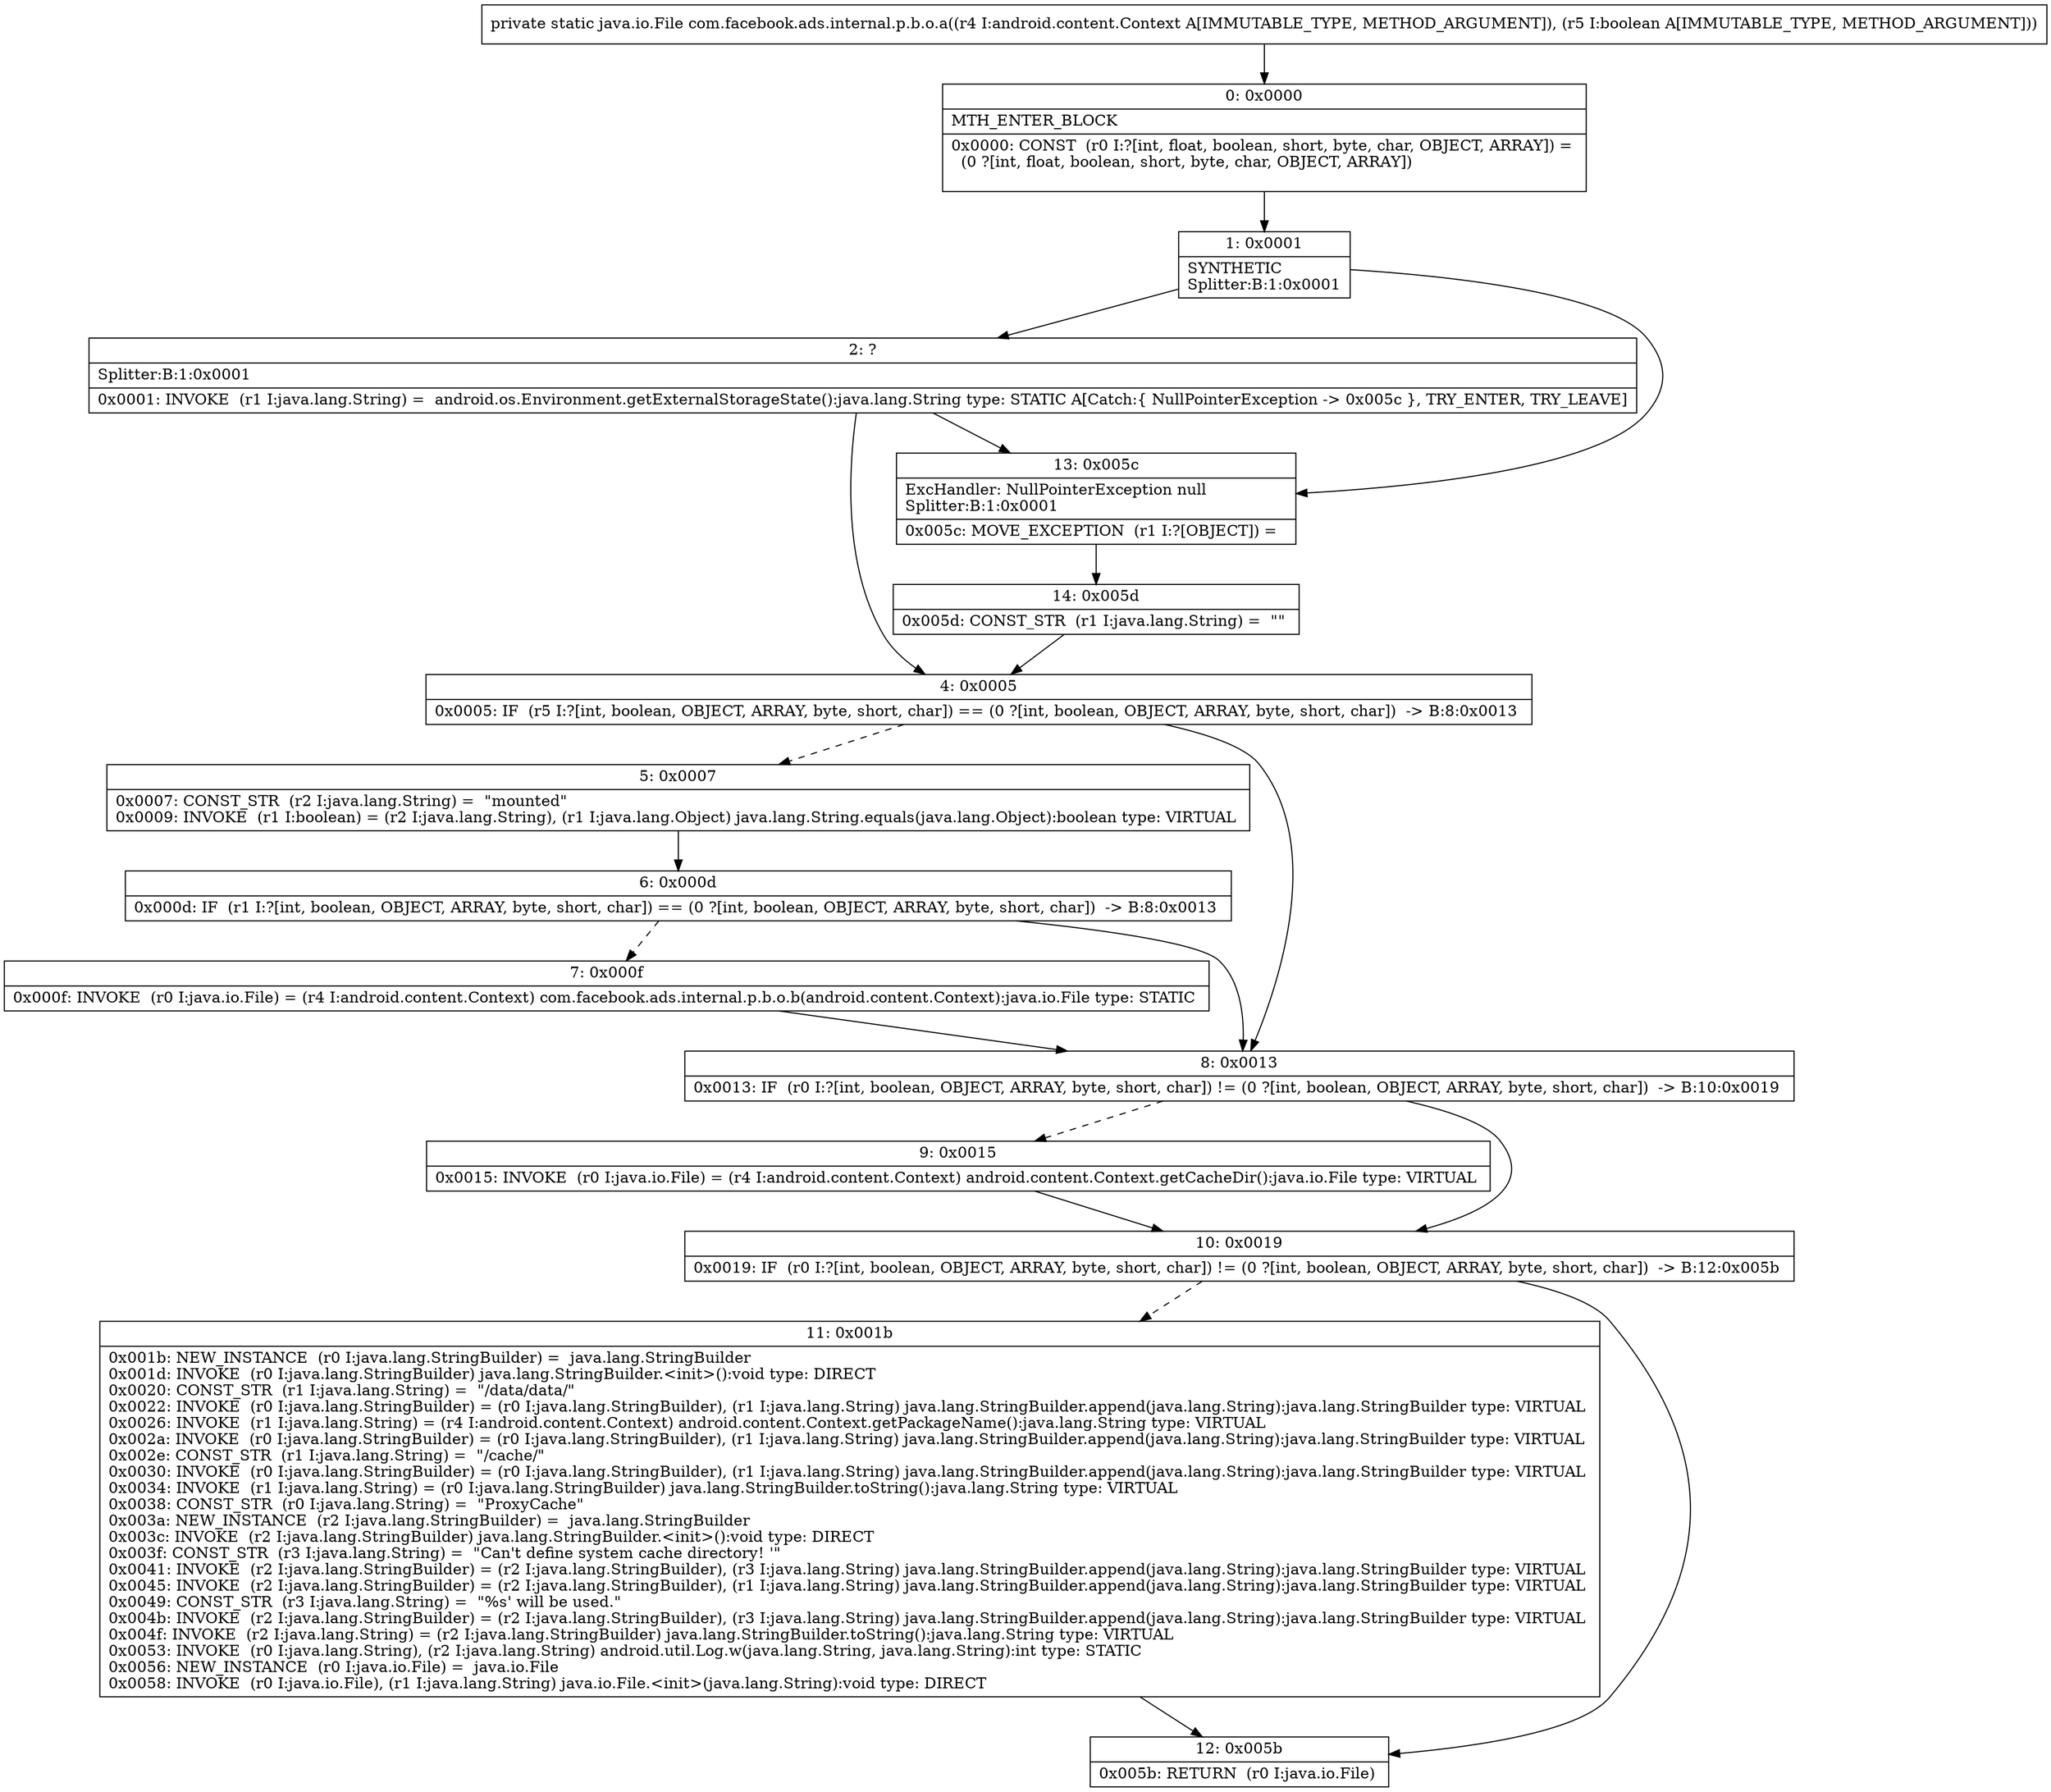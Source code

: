 digraph "CFG forcom.facebook.ads.internal.p.b.o.a(Landroid\/content\/Context;Z)Ljava\/io\/File;" {
Node_0 [shape=record,label="{0\:\ 0x0000|MTH_ENTER_BLOCK\l|0x0000: CONST  (r0 I:?[int, float, boolean, short, byte, char, OBJECT, ARRAY]) = \l  (0 ?[int, float, boolean, short, byte, char, OBJECT, ARRAY])\l \l}"];
Node_1 [shape=record,label="{1\:\ 0x0001|SYNTHETIC\lSplitter:B:1:0x0001\l}"];
Node_2 [shape=record,label="{2\:\ ?|Splitter:B:1:0x0001\l|0x0001: INVOKE  (r1 I:java.lang.String) =  android.os.Environment.getExternalStorageState():java.lang.String type: STATIC A[Catch:\{ NullPointerException \-\> 0x005c \}, TRY_ENTER, TRY_LEAVE]\l}"];
Node_4 [shape=record,label="{4\:\ 0x0005|0x0005: IF  (r5 I:?[int, boolean, OBJECT, ARRAY, byte, short, char]) == (0 ?[int, boolean, OBJECT, ARRAY, byte, short, char])  \-\> B:8:0x0013 \l}"];
Node_5 [shape=record,label="{5\:\ 0x0007|0x0007: CONST_STR  (r2 I:java.lang.String) =  \"mounted\" \l0x0009: INVOKE  (r1 I:boolean) = (r2 I:java.lang.String), (r1 I:java.lang.Object) java.lang.String.equals(java.lang.Object):boolean type: VIRTUAL \l}"];
Node_6 [shape=record,label="{6\:\ 0x000d|0x000d: IF  (r1 I:?[int, boolean, OBJECT, ARRAY, byte, short, char]) == (0 ?[int, boolean, OBJECT, ARRAY, byte, short, char])  \-\> B:8:0x0013 \l}"];
Node_7 [shape=record,label="{7\:\ 0x000f|0x000f: INVOKE  (r0 I:java.io.File) = (r4 I:android.content.Context) com.facebook.ads.internal.p.b.o.b(android.content.Context):java.io.File type: STATIC \l}"];
Node_8 [shape=record,label="{8\:\ 0x0013|0x0013: IF  (r0 I:?[int, boolean, OBJECT, ARRAY, byte, short, char]) != (0 ?[int, boolean, OBJECT, ARRAY, byte, short, char])  \-\> B:10:0x0019 \l}"];
Node_9 [shape=record,label="{9\:\ 0x0015|0x0015: INVOKE  (r0 I:java.io.File) = (r4 I:android.content.Context) android.content.Context.getCacheDir():java.io.File type: VIRTUAL \l}"];
Node_10 [shape=record,label="{10\:\ 0x0019|0x0019: IF  (r0 I:?[int, boolean, OBJECT, ARRAY, byte, short, char]) != (0 ?[int, boolean, OBJECT, ARRAY, byte, short, char])  \-\> B:12:0x005b \l}"];
Node_11 [shape=record,label="{11\:\ 0x001b|0x001b: NEW_INSTANCE  (r0 I:java.lang.StringBuilder) =  java.lang.StringBuilder \l0x001d: INVOKE  (r0 I:java.lang.StringBuilder) java.lang.StringBuilder.\<init\>():void type: DIRECT \l0x0020: CONST_STR  (r1 I:java.lang.String) =  \"\/data\/data\/\" \l0x0022: INVOKE  (r0 I:java.lang.StringBuilder) = (r0 I:java.lang.StringBuilder), (r1 I:java.lang.String) java.lang.StringBuilder.append(java.lang.String):java.lang.StringBuilder type: VIRTUAL \l0x0026: INVOKE  (r1 I:java.lang.String) = (r4 I:android.content.Context) android.content.Context.getPackageName():java.lang.String type: VIRTUAL \l0x002a: INVOKE  (r0 I:java.lang.StringBuilder) = (r0 I:java.lang.StringBuilder), (r1 I:java.lang.String) java.lang.StringBuilder.append(java.lang.String):java.lang.StringBuilder type: VIRTUAL \l0x002e: CONST_STR  (r1 I:java.lang.String) =  \"\/cache\/\" \l0x0030: INVOKE  (r0 I:java.lang.StringBuilder) = (r0 I:java.lang.StringBuilder), (r1 I:java.lang.String) java.lang.StringBuilder.append(java.lang.String):java.lang.StringBuilder type: VIRTUAL \l0x0034: INVOKE  (r1 I:java.lang.String) = (r0 I:java.lang.StringBuilder) java.lang.StringBuilder.toString():java.lang.String type: VIRTUAL \l0x0038: CONST_STR  (r0 I:java.lang.String) =  \"ProxyCache\" \l0x003a: NEW_INSTANCE  (r2 I:java.lang.StringBuilder) =  java.lang.StringBuilder \l0x003c: INVOKE  (r2 I:java.lang.StringBuilder) java.lang.StringBuilder.\<init\>():void type: DIRECT \l0x003f: CONST_STR  (r3 I:java.lang.String) =  \"Can't define system cache directory! '\" \l0x0041: INVOKE  (r2 I:java.lang.StringBuilder) = (r2 I:java.lang.StringBuilder), (r3 I:java.lang.String) java.lang.StringBuilder.append(java.lang.String):java.lang.StringBuilder type: VIRTUAL \l0x0045: INVOKE  (r2 I:java.lang.StringBuilder) = (r2 I:java.lang.StringBuilder), (r1 I:java.lang.String) java.lang.StringBuilder.append(java.lang.String):java.lang.StringBuilder type: VIRTUAL \l0x0049: CONST_STR  (r3 I:java.lang.String) =  \"%s' will be used.\" \l0x004b: INVOKE  (r2 I:java.lang.StringBuilder) = (r2 I:java.lang.StringBuilder), (r3 I:java.lang.String) java.lang.StringBuilder.append(java.lang.String):java.lang.StringBuilder type: VIRTUAL \l0x004f: INVOKE  (r2 I:java.lang.String) = (r2 I:java.lang.StringBuilder) java.lang.StringBuilder.toString():java.lang.String type: VIRTUAL \l0x0053: INVOKE  (r0 I:java.lang.String), (r2 I:java.lang.String) android.util.Log.w(java.lang.String, java.lang.String):int type: STATIC \l0x0056: NEW_INSTANCE  (r0 I:java.io.File) =  java.io.File \l0x0058: INVOKE  (r0 I:java.io.File), (r1 I:java.lang.String) java.io.File.\<init\>(java.lang.String):void type: DIRECT \l}"];
Node_12 [shape=record,label="{12\:\ 0x005b|0x005b: RETURN  (r0 I:java.io.File) \l}"];
Node_13 [shape=record,label="{13\:\ 0x005c|ExcHandler: NullPointerException null\lSplitter:B:1:0x0001\l|0x005c: MOVE_EXCEPTION  (r1 I:?[OBJECT]) =  \l}"];
Node_14 [shape=record,label="{14\:\ 0x005d|0x005d: CONST_STR  (r1 I:java.lang.String) =  \"\" \l}"];
MethodNode[shape=record,label="{private static java.io.File com.facebook.ads.internal.p.b.o.a((r4 I:android.content.Context A[IMMUTABLE_TYPE, METHOD_ARGUMENT]), (r5 I:boolean A[IMMUTABLE_TYPE, METHOD_ARGUMENT])) }"];
MethodNode -> Node_0;
Node_0 -> Node_1;
Node_1 -> Node_2;
Node_1 -> Node_13;
Node_2 -> Node_13;
Node_2 -> Node_4;
Node_4 -> Node_5[style=dashed];
Node_4 -> Node_8;
Node_5 -> Node_6;
Node_6 -> Node_7[style=dashed];
Node_6 -> Node_8;
Node_7 -> Node_8;
Node_8 -> Node_9[style=dashed];
Node_8 -> Node_10;
Node_9 -> Node_10;
Node_10 -> Node_11[style=dashed];
Node_10 -> Node_12;
Node_11 -> Node_12;
Node_13 -> Node_14;
Node_14 -> Node_4;
}

